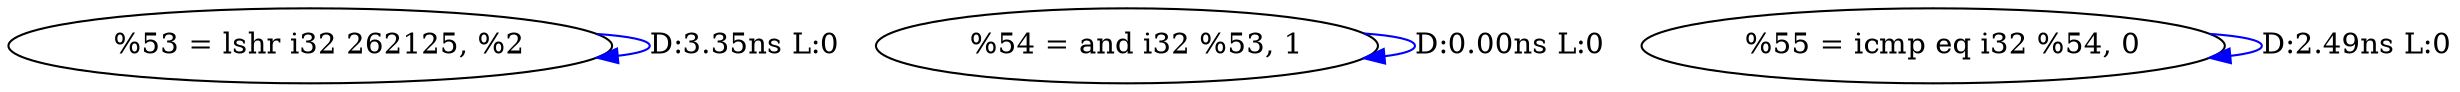 digraph {
Node0x385bf60[label="  %53 = lshr i32 262125, %2"];
Node0x385bf60 -> Node0x385bf60[label="D:3.35ns L:0",color=blue];
Node0x385c040[label="  %54 = and i32 %53, 1"];
Node0x385c040 -> Node0x385c040[label="D:0.00ns L:0",color=blue];
Node0x385c120[label="  %55 = icmp eq i32 %54, 0"];
Node0x385c120 -> Node0x385c120[label="D:2.49ns L:0",color=blue];
}
